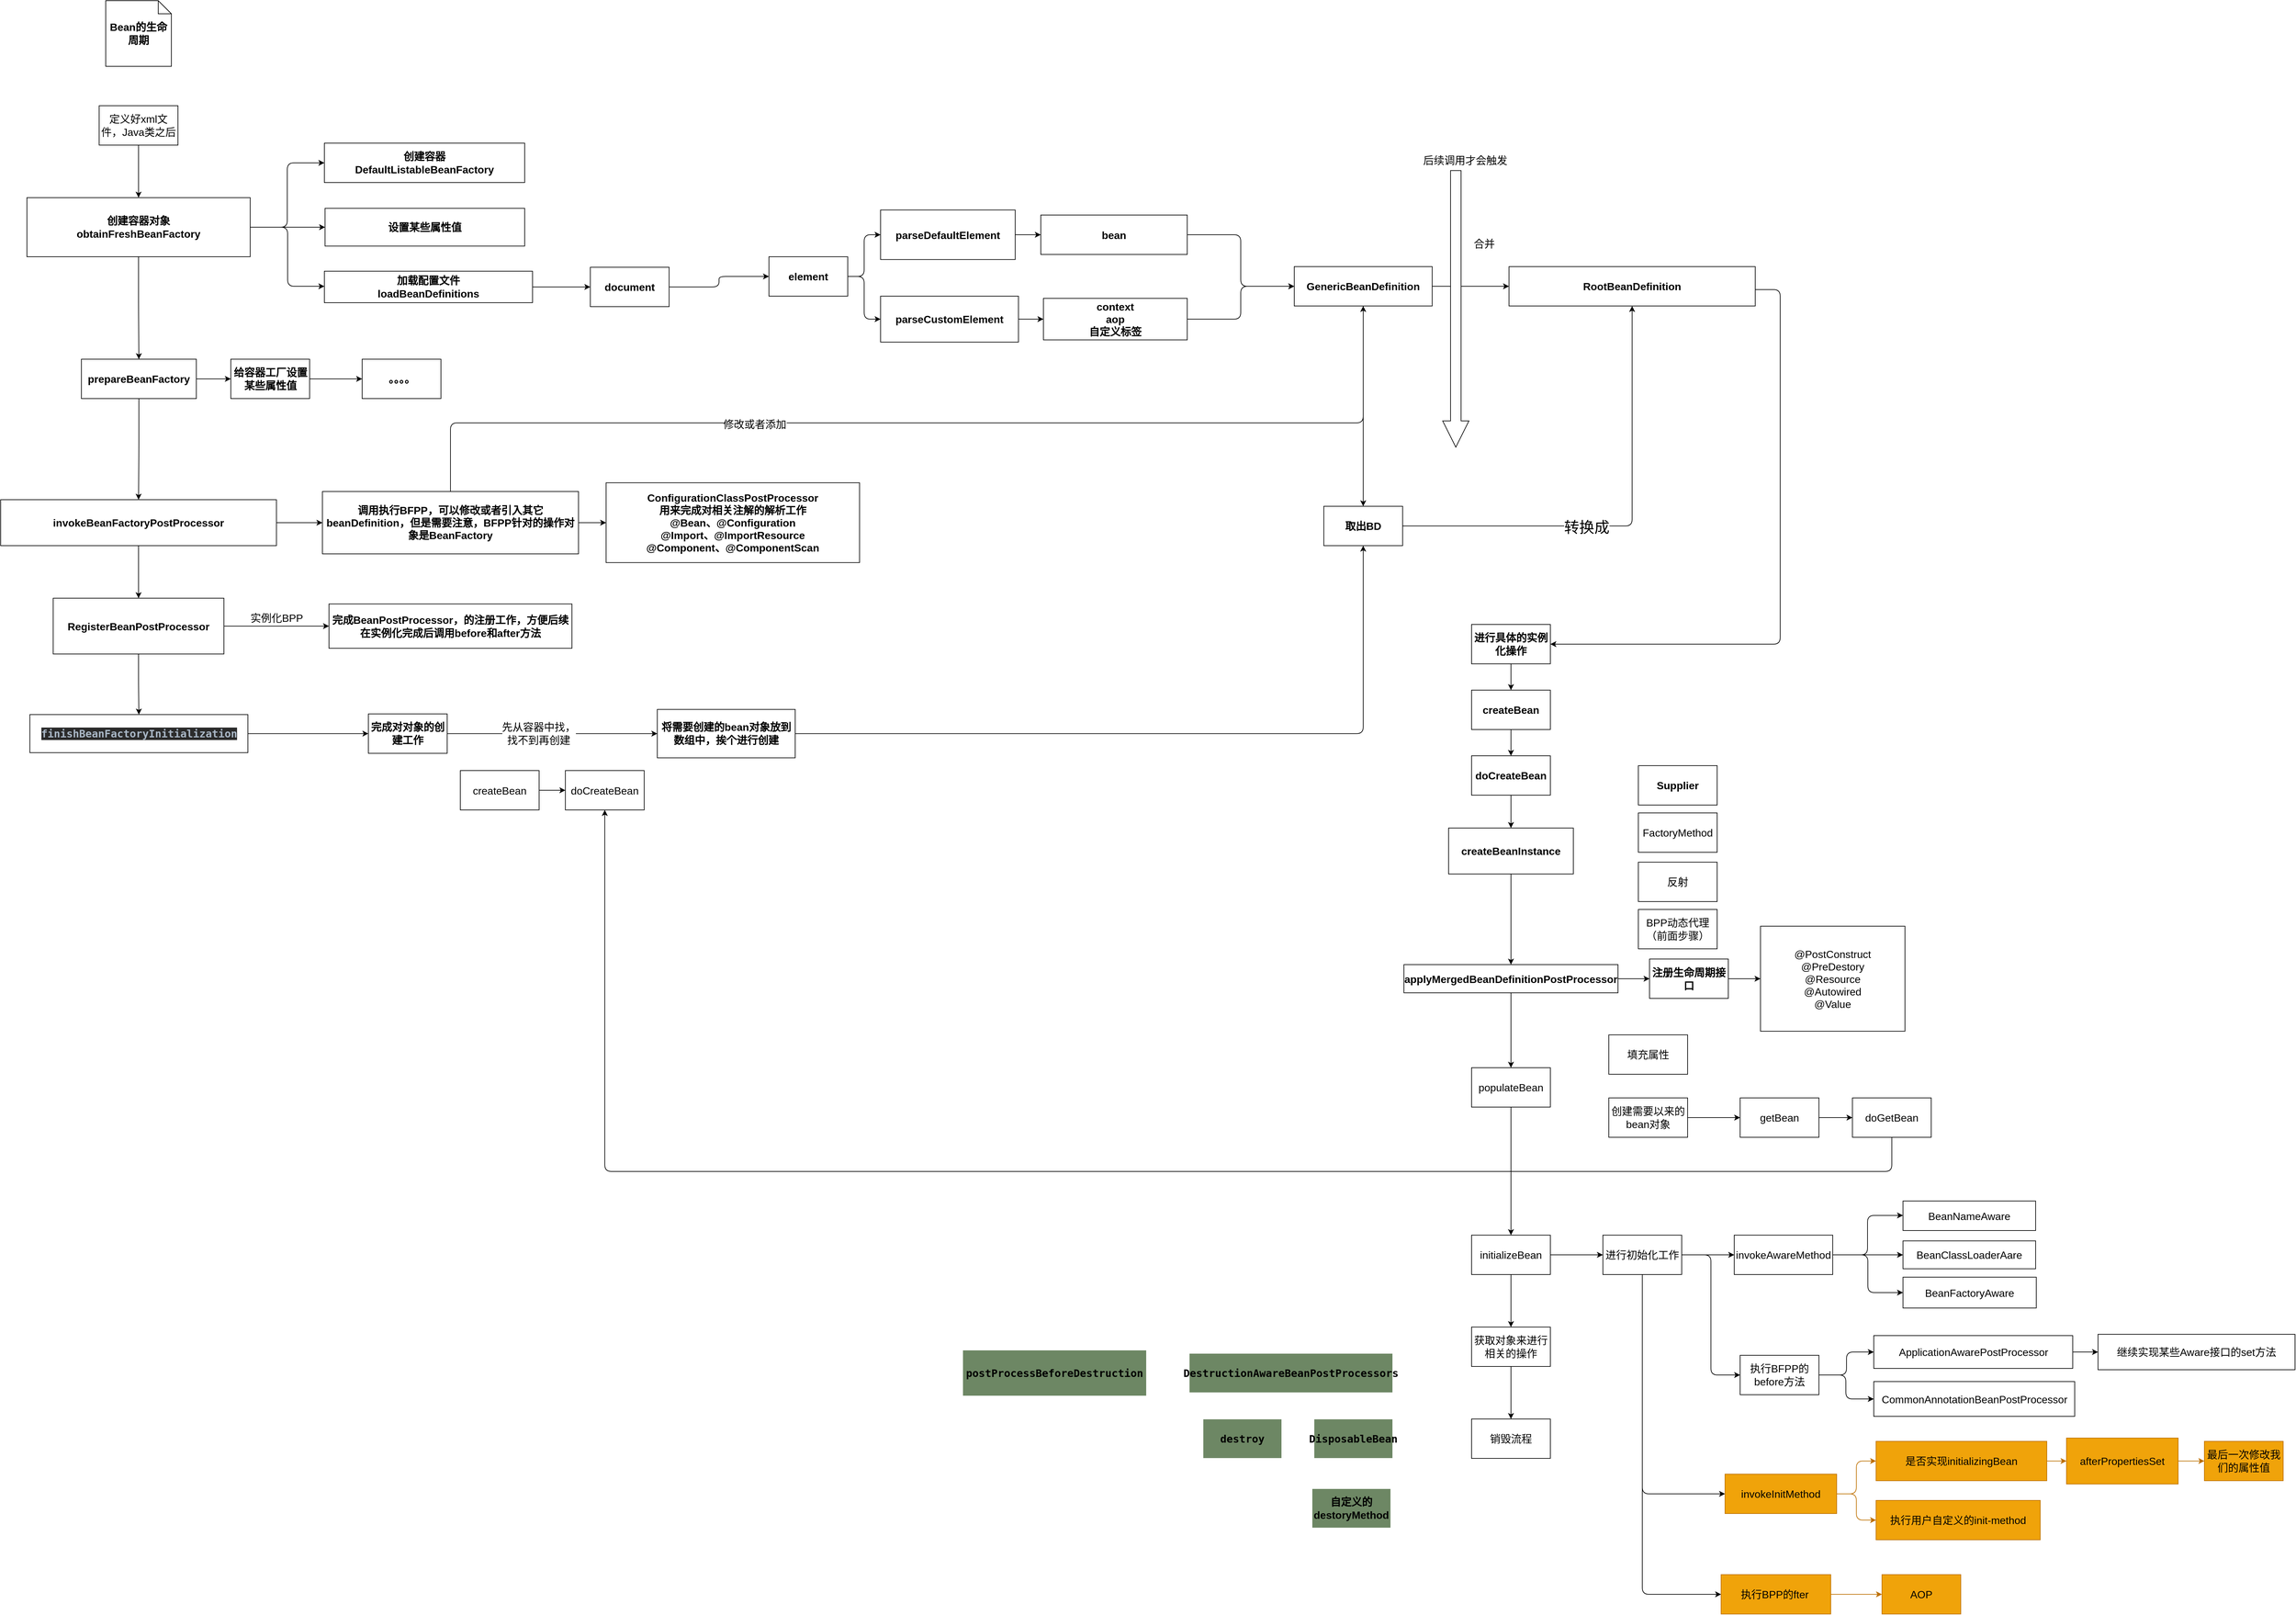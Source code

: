 <mxfile>
    <diagram id="N5QffPlRdRMYqsL4Nx3K" name="Page-1">
        <mxGraphModel dx="1587" dy="917" grid="0" gridSize="10" guides="1" tooltips="1" connect="1" arrows="1" fold="1" page="1" pageScale="1" pageWidth="10000000" pageHeight="10000000" math="0" shadow="0">
            <root>
                <mxCell id="0"/>
                <mxCell id="1" parent="0"/>
                <mxCell id="2" value="Bean的生命周期" style="shape=note;size=20;whiteSpace=wrap;html=1;fontStyle=1;fontSize=16;" parent="1" vertex="1">
                    <mxGeometry x="310" y="200" width="100" height="100" as="geometry"/>
                </mxCell>
                <mxCell id="6" value="" style="edgeStyle=orthogonalEdgeStyle;html=1;fontSize=16;entryX=0;entryY=0.5;entryDx=0;entryDy=0;" parent="1" source="3" target="5" edge="1">
                    <mxGeometry relative="1" as="geometry"/>
                </mxCell>
                <mxCell id="8" value="" style="edgeStyle=orthogonalEdgeStyle;html=1;fontSize=16;" parent="1" source="3" target="7" edge="1">
                    <mxGeometry relative="1" as="geometry"/>
                </mxCell>
                <mxCell id="10" value="" style="edgeStyle=orthogonalEdgeStyle;html=1;fontSize=16;" parent="1" source="3" target="9" edge="1">
                    <mxGeometry relative="1" as="geometry">
                        <Array as="points">
                            <mxPoint x="587" y="545"/>
                            <mxPoint x="587" y="635"/>
                        </Array>
                    </mxGeometry>
                </mxCell>
                <mxCell id="35" value="" style="edgeStyle=orthogonalEdgeStyle;html=1;fontSize=16;" parent="1" source="3" target="34" edge="1">
                    <mxGeometry relative="1" as="geometry"/>
                </mxCell>
                <mxCell id="3" value="创建容器对象&lt;br style=&quot;font-size: 16px;&quot;&gt;obtainFreshBeanFactory" style="whiteSpace=wrap;html=1;fontStyle=1;fontSize=16;" parent="1" vertex="1">
                    <mxGeometry x="190" y="500" width="340" height="90" as="geometry"/>
                </mxCell>
                <mxCell id="5" value="创建容器&lt;br&gt;DefaultListableBeanFactory" style="whiteSpace=wrap;html=1;fontSize=16;fontStyle=1;" parent="1" vertex="1">
                    <mxGeometry x="643" y="417" width="305" height="60" as="geometry"/>
                </mxCell>
                <mxCell id="7" value="设置某些属性值" style="whiteSpace=wrap;html=1;fontSize=16;fontStyle=1;" parent="1" vertex="1">
                    <mxGeometry x="644" y="516.25" width="304" height="57.5" as="geometry"/>
                </mxCell>
                <mxCell id="12" value="" style="edgeStyle=orthogonalEdgeStyle;html=1;fontSize=16;" parent="1" source="9" target="11" edge="1">
                    <mxGeometry relative="1" as="geometry"/>
                </mxCell>
                <mxCell id="9" value="加载配置文件&lt;br&gt;loadBeanDefinitions" style="whiteSpace=wrap;html=1;fontSize=16;fontStyle=1;" parent="1" vertex="1">
                    <mxGeometry x="643" y="612" width="317" height="48" as="geometry"/>
                </mxCell>
                <mxCell id="14" value="" style="edgeStyle=orthogonalEdgeStyle;html=1;fontSize=16;" parent="1" source="11" target="13" edge="1">
                    <mxGeometry relative="1" as="geometry"/>
                </mxCell>
                <mxCell id="11" value="document" style="whiteSpace=wrap;html=1;fontSize=16;fontStyle=1;" parent="1" vertex="1">
                    <mxGeometry x="1048" y="606" width="120" height="60" as="geometry"/>
                </mxCell>
                <mxCell id="173" style="edgeStyle=elbowEdgeStyle;html=1;exitX=1;exitY=0.5;exitDx=0;exitDy=0;entryX=0;entryY=0.5;entryDx=0;entryDy=0;" edge="1" parent="1" source="13" target="15">
                    <mxGeometry relative="1" as="geometry"/>
                </mxCell>
                <mxCell id="174" style="edgeStyle=elbowEdgeStyle;html=1;exitX=1;exitY=0.5;exitDx=0;exitDy=0;" edge="1" parent="1" source="13" target="17">
                    <mxGeometry relative="1" as="geometry"/>
                </mxCell>
                <mxCell id="13" value="element" style="whiteSpace=wrap;html=1;fontSize=16;fontStyle=1;" parent="1" vertex="1">
                    <mxGeometry x="1320" y="590" width="120" height="60" as="geometry"/>
                </mxCell>
                <mxCell id="22" value="" style="edgeStyle=orthogonalEdgeStyle;html=1;fontSize=16;" parent="1" source="15" target="21" edge="1">
                    <mxGeometry relative="1" as="geometry"/>
                </mxCell>
                <mxCell id="15" value="parseDefaultElement" style="whiteSpace=wrap;html=1;fontSize=16;fontStyle=1;" parent="1" vertex="1">
                    <mxGeometry x="1490" y="518.75" width="205" height="75.5" as="geometry"/>
                </mxCell>
                <mxCell id="20" value="" style="edgeStyle=orthogonalEdgeStyle;html=1;fontSize=16;" parent="1" source="17" target="19" edge="1">
                    <mxGeometry relative="1" as="geometry"/>
                </mxCell>
                <mxCell id="17" value="parseCustomElement" style="whiteSpace=wrap;html=1;fontSize=16;fontStyle=1;" parent="1" vertex="1">
                    <mxGeometry x="1490" y="650" width="210" height="70" as="geometry"/>
                </mxCell>
                <mxCell id="177" style="edgeStyle=elbowEdgeStyle;html=1;exitX=1;exitY=0.5;exitDx=0;exitDy=0;" edge="1" parent="1" source="19" target="23">
                    <mxGeometry relative="1" as="geometry"/>
                </mxCell>
                <mxCell id="19" value="context&lt;br&gt;aop&lt;br&gt;自定义标签" style="whiteSpace=wrap;html=1;fontSize=16;fontStyle=1;" parent="1" vertex="1">
                    <mxGeometry x="1738" y="653.38" width="219" height="63.25" as="geometry"/>
                </mxCell>
                <mxCell id="175" style="edgeStyle=elbowEdgeStyle;html=1;exitX=1;exitY=0.5;exitDx=0;exitDy=0;" edge="1" parent="1" source="21" target="23">
                    <mxGeometry relative="1" as="geometry"/>
                </mxCell>
                <mxCell id="21" value="bean" style="whiteSpace=wrap;html=1;fontSize=16;fontStyle=1;" parent="1" vertex="1">
                    <mxGeometry x="1734" y="526.5" width="223" height="60" as="geometry"/>
                </mxCell>
                <mxCell id="27" value="" style="edgeStyle=orthogonalEdgeStyle;html=1;fontSize=16;" parent="1" source="23" target="26" edge="1">
                    <mxGeometry relative="1" as="geometry"/>
                </mxCell>
                <mxCell id="60" value="" style="edgeStyle=orthogonalEdgeStyle;html=1;fontSize=16;" parent="1" source="23" target="59" edge="1">
                    <mxGeometry relative="1" as="geometry">
                        <Array as="points">
                            <mxPoint x="2225" y="880"/>
                            <mxPoint x="2225" y="880"/>
                        </Array>
                    </mxGeometry>
                </mxCell>
                <mxCell id="23" value="GenericBeanDefinition" style="whiteSpace=wrap;html=1;fontSize=16;fontStyle=1;" parent="1" vertex="1">
                    <mxGeometry x="2120" y="605" width="210" height="60" as="geometry"/>
                </mxCell>
                <mxCell id="64" value="" style="edgeStyle=orthogonalEdgeStyle;html=1;fontSize=16;" parent="1" source="26" target="63" edge="1">
                    <mxGeometry relative="1" as="geometry">
                        <Array as="points">
                            <mxPoint x="2860" y="640"/>
                            <mxPoint x="2860" y="1180"/>
                        </Array>
                    </mxGeometry>
                </mxCell>
                <mxCell id="26" value="RootBeanDefinition" style="whiteSpace=wrap;html=1;fontSize=16;fontStyle=1;" parent="1" vertex="1">
                    <mxGeometry x="2447" y="605" width="375" height="60" as="geometry"/>
                </mxCell>
                <mxCell id="28" value="合并" style="text;html=1;align=center;verticalAlign=middle;resizable=0;points=[];autosize=1;strokeColor=none;fillColor=none;fontSize=16;" parent="1" vertex="1">
                    <mxGeometry x="2384" y="560" width="50" height="20" as="geometry"/>
                </mxCell>
                <mxCell id="30" value="" style="html=1;shadow=0;dashed=0;align=center;verticalAlign=middle;shape=mxgraph.arrows2.arrow;dy=0.6;dx=40;direction=south;notch=0;fontSize=16;" parent="1" vertex="1">
                    <mxGeometry x="2346" y="458.75" width="40" height="421.25" as="geometry"/>
                </mxCell>
                <mxCell id="32" value="" style="edgeStyle=orthogonalEdgeStyle;html=1;fontSize=16;" parent="1" source="31" target="3" edge="1">
                    <mxGeometry relative="1" as="geometry"/>
                </mxCell>
                <mxCell id="31" value="定义好xml文件，Java类之后" style="whiteSpace=wrap;html=1;fontSize=16;" parent="1" vertex="1">
                    <mxGeometry x="300" y="360" width="120" height="60" as="geometry"/>
                </mxCell>
                <mxCell id="33" value="后续调用才会触发" style="text;html=1;align=center;verticalAlign=middle;resizable=0;points=[];autosize=1;strokeColor=none;fillColor=none;fontSize=16;" parent="1" vertex="1">
                    <mxGeometry x="2310" y="433" width="140" height="20" as="geometry"/>
                </mxCell>
                <mxCell id="37" value="" style="edgeStyle=orthogonalEdgeStyle;html=1;fontSize=16;" parent="1" source="34" target="36" edge="1">
                    <mxGeometry relative="1" as="geometry"/>
                </mxCell>
                <mxCell id="41" value="" style="edgeStyle=orthogonalEdgeStyle;html=1;fontSize=16;" parent="1" source="34" target="40" edge="1">
                    <mxGeometry relative="1" as="geometry"/>
                </mxCell>
                <mxCell id="34" value="prepareBeanFactory" style="whiteSpace=wrap;html=1;fontSize=16;fontStyle=1;" parent="1" vertex="1">
                    <mxGeometry x="273" y="746" width="175" height="60" as="geometry"/>
                </mxCell>
                <mxCell id="39" value="" style="edgeStyle=orthogonalEdgeStyle;html=1;fontSize=16;" parent="1" source="36" target="38" edge="1">
                    <mxGeometry relative="1" as="geometry"/>
                </mxCell>
                <mxCell id="36" value="给容器工厂设置某些属性值" style="whiteSpace=wrap;html=1;fontSize=16;fontStyle=1;" parent="1" vertex="1">
                    <mxGeometry x="500.5" y="746" width="120" height="60" as="geometry"/>
                </mxCell>
                <mxCell id="38" value="。。。。" style="whiteSpace=wrap;html=1;fontSize=16;fontStyle=1;" parent="1" vertex="1">
                    <mxGeometry x="700.5" y="746" width="120" height="60" as="geometry"/>
                </mxCell>
                <mxCell id="43" value="" style="edgeStyle=orthogonalEdgeStyle;html=1;fontSize=16;" parent="1" source="40" target="42" edge="1">
                    <mxGeometry relative="1" as="geometry"/>
                </mxCell>
                <mxCell id="47" value="" style="edgeStyle=orthogonalEdgeStyle;html=1;fontSize=16;" parent="1" source="40" target="46" edge="1">
                    <mxGeometry relative="1" as="geometry"/>
                </mxCell>
                <mxCell id="40" value="invokeBeanFactoryPostProcessor" style="whiteSpace=wrap;html=1;fontSize=16;fontStyle=1;" parent="1" vertex="1">
                    <mxGeometry x="150" y="960" width="420" height="70" as="geometry"/>
                </mxCell>
                <mxCell id="45" value="" style="edgeStyle=orthogonalEdgeStyle;html=1;fontSize=16;" parent="1" source="42" target="44" edge="1">
                    <mxGeometry relative="1" as="geometry"/>
                </mxCell>
                <mxCell id="57" style="edgeStyle=orthogonalEdgeStyle;html=1;exitX=0.5;exitY=0;exitDx=0;exitDy=0;fontSize=16;entryX=0.5;entryY=1;entryDx=0;entryDy=0;exitPerimeter=0;" parent="1" source="42" target="23" edge="1">
                    <mxGeometry relative="1" as="geometry">
                        <mxPoint x="1800" y="810" as="targetPoint"/>
                        <Array as="points">
                            <mxPoint x="835" y="843"/>
                            <mxPoint x="2225" y="843"/>
                        </Array>
                    </mxGeometry>
                </mxCell>
                <mxCell id="182" value="&lt;span style=&quot;font-size: 16px&quot;&gt;修改或者添加&lt;/span&gt;" style="edgeLabel;html=1;align=center;verticalAlign=middle;resizable=0;points=[];fontSize=19;" vertex="1" connectable="0" parent="57">
                    <mxGeometry x="-0.322" y="-2" relative="1" as="geometry">
                        <mxPoint as="offset"/>
                    </mxGeometry>
                </mxCell>
                <mxCell id="42" value="调用执行BFPP，可以修改或者引入其它beanDefinition，但是需要注意，BFPP针对的操作对象是BeanFactory" style="whiteSpace=wrap;html=1;fontSize=16;fontStyle=1;" parent="1" vertex="1">
                    <mxGeometry x="640" y="947.5" width="390" height="95" as="geometry"/>
                </mxCell>
                <mxCell id="44" value="ConfigurationClassPostProcessor&lt;br&gt;用来完成对相关注解的解析工作&lt;br&gt;@Bean、@Configuration&lt;br&gt;@Import、@ImportResource&lt;br&gt;@Component、@ComponentScan" style="whiteSpace=wrap;html=1;fontSize=16;fontStyle=1;" parent="1" vertex="1">
                    <mxGeometry x="1072" y="934.21" width="386" height="121.59" as="geometry"/>
                </mxCell>
                <mxCell id="49" value="" style="edgeStyle=orthogonalEdgeStyle;html=1;fontSize=16;" parent="1" source="46" target="48" edge="1">
                    <mxGeometry relative="1" as="geometry"/>
                </mxCell>
                <mxCell id="52" value="" style="edgeStyle=orthogonalEdgeStyle;html=1;fontSize=16;" parent="1" source="46" target="51" edge="1">
                    <mxGeometry relative="1" as="geometry"/>
                </mxCell>
                <mxCell id="46" value="RegisterBeanPostProcessor" style="whiteSpace=wrap;html=1;fontSize=16;fontStyle=1;" parent="1" vertex="1">
                    <mxGeometry x="230" y="1110" width="260" height="85" as="geometry"/>
                </mxCell>
                <mxCell id="48" value="完成BeanPostProcessor，的注册工作，方便后续在实例化完成后调用before和after方法" style="whiteSpace=wrap;html=1;fontSize=16;fontStyle=1;" parent="1" vertex="1">
                    <mxGeometry x="650" y="1118.75" width="370" height="67.5" as="geometry"/>
                </mxCell>
                <mxCell id="50" value="实例化BPP" style="text;html=1;align=center;verticalAlign=middle;resizable=0;points=[];autosize=1;strokeColor=none;fillColor=none;fontSize=16;" parent="1" vertex="1">
                    <mxGeometry x="520" y="1130" width="100" height="20" as="geometry"/>
                </mxCell>
                <mxCell id="54" value="" style="edgeStyle=orthogonalEdgeStyle;html=1;fontSize=16;" parent="1" source="51" target="53" edge="1">
                    <mxGeometry relative="1" as="geometry"/>
                </mxCell>
                <mxCell id="51" value="&lt;pre style=&quot;background-color: #2b2b2b ; color: #a9b7c6 ; font-family: &amp;#34;jetbrains mono extrabold&amp;#34; , monospace ; font-size: 12.0pt&quot;&gt;finishBeanFactoryInitialization&lt;/pre&gt;" style="whiteSpace=wrap;html=1;fontSize=16;fontStyle=1;" parent="1" vertex="1">
                    <mxGeometry x="194.5" y="1287.24" width="332" height="58" as="geometry"/>
                </mxCell>
                <mxCell id="56" value="" style="edgeStyle=orthogonalEdgeStyle;html=1;fontSize=16;" parent="1" source="53" target="55" edge="1">
                    <mxGeometry relative="1" as="geometry"/>
                </mxCell>
                <mxCell id="66" value="先从容器中找，&lt;br&gt;找不到再创建" style="edgeLabel;html=1;align=center;verticalAlign=middle;resizable=0;points=[];fontSize=16;" parent="56" vertex="1" connectable="0">
                    <mxGeometry x="-0.134" relative="1" as="geometry">
                        <mxPoint as="offset"/>
                    </mxGeometry>
                </mxCell>
                <mxCell id="53" value="完成对对象的创建工作" style="whiteSpace=wrap;html=1;fontSize=16;fontStyle=1;" parent="1" vertex="1">
                    <mxGeometry x="710" y="1286.24" width="120" height="60" as="geometry"/>
                </mxCell>
                <mxCell id="65" style="edgeStyle=orthogonalEdgeStyle;html=1;exitX=1;exitY=0.5;exitDx=0;exitDy=0;entryX=0.5;entryY=1;entryDx=0;entryDy=0;fontSize=16;" parent="1" source="55" target="59" edge="1">
                    <mxGeometry relative="1" as="geometry"/>
                </mxCell>
                <mxCell id="55" value="将需要创建的bean对象放到数组中，挨个进行创建" style="whiteSpace=wrap;html=1;fontSize=16;fontStyle=1;" parent="1" vertex="1">
                    <mxGeometry x="1150" y="1279.37" width="210" height="73.75" as="geometry"/>
                </mxCell>
                <mxCell id="179" style="edgeStyle=elbowEdgeStyle;html=1;exitX=1;exitY=0.5;exitDx=0;exitDy=0;entryX=0.5;entryY=1;entryDx=0;entryDy=0;elbow=vertical;" edge="1" parent="1" source="59" target="26">
                    <mxGeometry relative="1" as="geometry">
                        <Array as="points">
                            <mxPoint x="2483" y="1000"/>
                        </Array>
                    </mxGeometry>
                </mxCell>
                <mxCell id="183" value="转换成" style="edgeLabel;html=1;align=center;verticalAlign=middle;resizable=0;points=[];fontSize=23;" vertex="1" connectable="0" parent="179">
                    <mxGeometry x="-0.183" y="-2" relative="1" as="geometry">
                        <mxPoint as="offset"/>
                    </mxGeometry>
                </mxCell>
                <mxCell id="59" value="取出BD" style="whiteSpace=wrap;html=1;fontSize=16;fontStyle=1;" parent="1" vertex="1">
                    <mxGeometry x="2165" y="970" width="120" height="60" as="geometry"/>
                </mxCell>
                <mxCell id="68" value="" style="edgeStyle=orthogonalEdgeStyle;html=1;fontSize=16;" parent="1" source="63" target="67" edge="1">
                    <mxGeometry relative="1" as="geometry"/>
                </mxCell>
                <mxCell id="63" value="进行具体的实例化操作" style="whiteSpace=wrap;html=1;fontSize=16;fontStyle=1;" parent="1" vertex="1">
                    <mxGeometry x="2390" y="1150" width="120" height="60" as="geometry"/>
                </mxCell>
                <mxCell id="70" value="" style="edgeStyle=orthogonalEdgeStyle;html=1;fontSize=16;" parent="1" source="67" target="69" edge="1">
                    <mxGeometry relative="1" as="geometry"/>
                </mxCell>
                <mxCell id="67" value="createBean" style="whiteSpace=wrap;html=1;fontSize=16;fontStyle=1;" parent="1" vertex="1">
                    <mxGeometry x="2390" y="1250" width="120" height="60" as="geometry"/>
                </mxCell>
                <mxCell id="72" value="" style="edgeStyle=orthogonalEdgeStyle;html=1;fontSize=16;" parent="1" source="69" target="71" edge="1">
                    <mxGeometry relative="1" as="geometry"/>
                </mxCell>
                <mxCell id="69" value="doCreateBean" style="whiteSpace=wrap;html=1;fontSize=16;fontStyle=1;" parent="1" vertex="1">
                    <mxGeometry x="2390" y="1350" width="120" height="60" as="geometry"/>
                </mxCell>
                <mxCell id="83" value="" style="edgeStyle=orthogonalEdgeStyle;html=1;fontSize=16;" parent="1" source="71" target="82" edge="1">
                    <mxGeometry relative="1" as="geometry"/>
                </mxCell>
                <mxCell id="168" style="edgeStyle=orthogonalEdgeStyle;html=1;exitX=1;exitY=0.5;exitDx=0;exitDy=0;entryX=0;entryY=0.5;entryDx=0;entryDy=0;fontSize=16;fontColor=#FFFFFF;strokeColor=#FFFFFF;" parent="1" source="71" target="78" edge="1">
                    <mxGeometry relative="1" as="geometry"/>
                </mxCell>
                <mxCell id="169" style="edgeStyle=orthogonalEdgeStyle;html=1;exitX=1;exitY=0.5;exitDx=0;exitDy=0;fontSize=16;fontColor=#FFFFFF;strokeColor=#FFFFFF;" parent="1" source="71" target="76" edge="1">
                    <mxGeometry relative="1" as="geometry"/>
                </mxCell>
                <mxCell id="170" style="edgeStyle=orthogonalEdgeStyle;html=1;exitX=1;exitY=0.5;exitDx=0;exitDy=0;entryX=0;entryY=0.5;entryDx=0;entryDy=0;fontSize=16;fontColor=#FFFFFF;strokeColor=#FFFFFF;" parent="1" source="71" target="73" edge="1">
                    <mxGeometry relative="1" as="geometry"/>
                </mxCell>
                <mxCell id="171" style="edgeStyle=orthogonalEdgeStyle;html=1;exitX=1;exitY=0.5;exitDx=0;exitDy=0;entryX=0;entryY=0.5;entryDx=0;entryDy=0;fontSize=16;fontColor=#FFFFFF;strokeColor=#FFFFFF;" parent="1" source="71" target="80" edge="1">
                    <mxGeometry relative="1" as="geometry"/>
                </mxCell>
                <mxCell id="71" value="createBeanInstance" style="whiteSpace=wrap;html=1;fontSize=16;fontStyle=1;" parent="1" vertex="1">
                    <mxGeometry x="2355" y="1460" width="190" height="70" as="geometry"/>
                </mxCell>
                <mxCell id="73" value="Supplier" style="whiteSpace=wrap;html=1;fontSize=16;fontStyle=1;" parent="1" vertex="1">
                    <mxGeometry x="2644" y="1365" width="120" height="60" as="geometry"/>
                </mxCell>
                <mxCell id="76" value="FactoryMethod" style="whiteSpace=wrap;html=1;fontSize=16;" parent="1" vertex="1">
                    <mxGeometry x="2644" y="1437" width="120" height="60" as="geometry"/>
                </mxCell>
                <mxCell id="78" value="反射" style="whiteSpace=wrap;html=1;fontSize=16;" parent="1" vertex="1">
                    <mxGeometry x="2644" y="1512" width="120" height="60" as="geometry"/>
                </mxCell>
                <mxCell id="80" value="BPP动态代理（前面步骤）" style="whiteSpace=wrap;html=1;fontSize=16;" parent="1" vertex="1">
                    <mxGeometry x="2644" y="1584" width="120" height="60" as="geometry"/>
                </mxCell>
                <mxCell id="86" value="" style="edgeStyle=orthogonalEdgeStyle;html=1;fontSize=16;" parent="1" source="82" target="85" edge="1">
                    <mxGeometry relative="1" as="geometry"/>
                </mxCell>
                <mxCell id="105" style="edgeStyle=orthogonalEdgeStyle;html=1;exitX=0.5;exitY=1;exitDx=0;exitDy=0;entryX=0.5;entryY=0;entryDx=0;entryDy=0;fontSize=16;" parent="1" source="82" target="91" edge="1">
                    <mxGeometry relative="1" as="geometry"/>
                </mxCell>
                <mxCell id="82" value="applyMergedBeanDefinitionPostProcessor" style="whiteSpace=wrap;html=1;fontSize=16;fontStyle=1;" parent="1" vertex="1">
                    <mxGeometry x="2287" y="1668" width="326" height="43" as="geometry"/>
                </mxCell>
                <mxCell id="88" style="edgeStyle=orthogonalEdgeStyle;html=1;exitX=1;exitY=0.5;exitDx=0;exitDy=0;fontSize=16;" parent="1" source="85" target="87" edge="1">
                    <mxGeometry relative="1" as="geometry"/>
                </mxCell>
                <mxCell id="85" value="注册生命周期接口" style="whiteSpace=wrap;html=1;fontSize=16;fontStyle=1;" parent="1" vertex="1">
                    <mxGeometry x="2661" y="1659.5" width="120" height="60" as="geometry"/>
                </mxCell>
                <mxCell id="87" value="@PostConstruct&lt;br&gt;@PreDestory&lt;br&gt;@Resource&lt;br&gt;@Autowired&lt;br&gt;@Value" style="whiteSpace=wrap;html=1;fontSize=16;" parent="1" vertex="1">
                    <mxGeometry x="2830" y="1609.5" width="220" height="160" as="geometry"/>
                </mxCell>
                <mxCell id="106" style="edgeStyle=orthogonalEdgeStyle;html=1;exitX=0.5;exitY=1;exitDx=0;exitDy=0;fontSize=16;entryX=0.5;entryY=0;entryDx=0;entryDy=0;" parent="1" source="91" target="107" edge="1">
                    <mxGeometry relative="1" as="geometry">
                        <mxPoint x="2450" y="2090" as="targetPoint"/>
                    </mxGeometry>
                </mxCell>
                <mxCell id="166" style="edgeStyle=orthogonalEdgeStyle;html=1;exitX=1;exitY=0.5;exitDx=0;exitDy=0;entryX=0;entryY=0.5;entryDx=0;entryDy=0;fontSize=16;fontColor=#FFFFFF;strokeColor=#FFFFFF;" parent="1" source="91" target="92" edge="1">
                    <mxGeometry relative="1" as="geometry"/>
                </mxCell>
                <mxCell id="167" style="edgeStyle=orthogonalEdgeStyle;html=1;exitX=1;exitY=0.5;exitDx=0;exitDy=0;entryX=0;entryY=0.5;entryDx=0;entryDy=0;fontSize=16;fontColor=#FFFFFF;strokeColor=#FFFFFF;" parent="1" source="91" target="94" edge="1">
                    <mxGeometry relative="1" as="geometry"/>
                </mxCell>
                <mxCell id="91" value="populateBean" style="whiteSpace=wrap;html=1;fontSize=16;" parent="1" vertex="1">
                    <mxGeometry x="2390" y="1825" width="120" height="60" as="geometry"/>
                </mxCell>
                <mxCell id="92" value="填充属性" style="whiteSpace=wrap;html=1;fontSize=16;" parent="1" vertex="1">
                    <mxGeometry x="2599" y="1775" width="120" height="60" as="geometry"/>
                </mxCell>
                <mxCell id="98" value="" style="edgeStyle=orthogonalEdgeStyle;html=1;fontSize=16;" parent="1" source="94" target="97" edge="1">
                    <mxGeometry relative="1" as="geometry"/>
                </mxCell>
                <mxCell id="94" value="创建需要以来的bean对象" style="whiteSpace=wrap;html=1;fontSize=16;" parent="1" vertex="1">
                    <mxGeometry x="2599" y="1871" width="120" height="60" as="geometry"/>
                </mxCell>
                <mxCell id="100" value="" style="edgeStyle=orthogonalEdgeStyle;html=1;fontSize=16;" parent="1" source="97" target="99" edge="1">
                    <mxGeometry relative="1" as="geometry"/>
                </mxCell>
                <mxCell id="97" value="getBean" style="whiteSpace=wrap;html=1;fontSize=16;" parent="1" vertex="1">
                    <mxGeometry x="2799" y="1871" width="120" height="60" as="geometry"/>
                </mxCell>
                <mxCell id="104" style="edgeStyle=orthogonalEdgeStyle;html=1;exitX=0.5;exitY=1;exitDx=0;exitDy=0;fontSize=16;" parent="1" source="99" target="102" edge="1">
                    <mxGeometry relative="1" as="geometry">
                        <Array as="points">
                            <mxPoint x="3030" y="1983"/>
                            <mxPoint x="1070" y="1983"/>
                        </Array>
                    </mxGeometry>
                </mxCell>
                <mxCell id="99" value="doGetBean" style="whiteSpace=wrap;html=1;fontSize=16;" parent="1" vertex="1">
                    <mxGeometry x="2970" y="1871" width="120" height="60" as="geometry"/>
                </mxCell>
                <mxCell id="103" value="" style="edgeStyle=orthogonalEdgeStyle;html=1;fontSize=16;" parent="1" source="101" target="102" edge="1">
                    <mxGeometry relative="1" as="geometry"/>
                </mxCell>
                <mxCell id="101" value="createBean" style="whiteSpace=wrap;html=1;fontSize=16;" parent="1" vertex="1">
                    <mxGeometry x="850" y="1372.5" width="120" height="60" as="geometry"/>
                </mxCell>
                <mxCell id="102" value="doCreateBean" style="whiteSpace=wrap;html=1;fontSize=16;" parent="1" vertex="1">
                    <mxGeometry x="1010" y="1372.5" width="120" height="60" as="geometry"/>
                </mxCell>
                <mxCell id="109" value="" style="edgeStyle=orthogonalEdgeStyle;html=1;fontSize=16;" parent="1" source="107" target="108" edge="1">
                    <mxGeometry relative="1" as="geometry"/>
                </mxCell>
                <mxCell id="147" value="" style="edgeStyle=orthogonalEdgeStyle;html=1;fontSize=16;" parent="1" source="107" target="146" edge="1">
                    <mxGeometry relative="1" as="geometry"/>
                </mxCell>
                <mxCell id="107" value="initializeBean" style="whiteSpace=wrap;html=1;fontSize=16;" parent="1" vertex="1">
                    <mxGeometry x="2390" y="2080" width="120" height="60" as="geometry"/>
                </mxCell>
                <mxCell id="111" value="" style="edgeStyle=orthogonalEdgeStyle;html=1;fontSize=16;" parent="1" source="108" target="110" edge="1">
                    <mxGeometry relative="1" as="geometry"/>
                </mxCell>
                <mxCell id="122" style="edgeStyle=orthogonalEdgeStyle;html=1;exitX=1;exitY=0.5;exitDx=0;exitDy=0;entryX=0;entryY=0.5;entryDx=0;entryDy=0;fontSize=16;" parent="1" source="108" target="121" edge="1">
                    <mxGeometry relative="1" as="geometry"/>
                </mxCell>
                <mxCell id="139" style="edgeStyle=orthogonalEdgeStyle;html=1;exitX=0.5;exitY=1;exitDx=0;exitDy=0;entryX=0;entryY=0.5;entryDx=0;entryDy=0;fontSize=16;" parent="1" source="108" target="131" edge="1">
                    <mxGeometry relative="1" as="geometry"/>
                </mxCell>
                <mxCell id="143" style="edgeStyle=orthogonalEdgeStyle;html=1;exitX=0.5;exitY=1;exitDx=0;exitDy=0;entryX=0;entryY=0.5;entryDx=0;entryDy=0;fontSize=16;" parent="1" source="108" target="141" edge="1">
                    <mxGeometry relative="1" as="geometry"/>
                </mxCell>
                <mxCell id="108" value="进行初始化工作" style="whiteSpace=wrap;html=1;fontSize=16;" parent="1" vertex="1">
                    <mxGeometry x="2590" y="2080" width="120" height="60" as="geometry"/>
                </mxCell>
                <mxCell id="114" value="" style="edgeStyle=orthogonalEdgeStyle;html=1;fontSize=16;" parent="1" source="110" target="113" edge="1">
                    <mxGeometry relative="1" as="geometry">
                        <Array as="points">
                            <mxPoint x="2993" y="2110"/>
                            <mxPoint x="2993" y="2050"/>
                        </Array>
                    </mxGeometry>
                </mxCell>
                <mxCell id="115" style="edgeStyle=orthogonalEdgeStyle;html=1;exitX=1;exitY=0.5;exitDx=0;exitDy=0;fontSize=16;" parent="1" source="110" target="116" edge="1">
                    <mxGeometry relative="1" as="geometry">
                        <mxPoint x="3010" y="2140" as="targetPoint"/>
                    </mxGeometry>
                </mxCell>
                <mxCell id="119" style="edgeStyle=orthogonalEdgeStyle;html=1;exitX=1;exitY=0.5;exitDx=0;exitDy=0;entryX=0;entryY=0.5;entryDx=0;entryDy=0;fontSize=16;" parent="1" source="110" target="118" edge="1">
                    <mxGeometry relative="1" as="geometry"/>
                </mxCell>
                <mxCell id="110" value="invokeAwareMethod" style="whiteSpace=wrap;html=1;fontSize=16;" parent="1" vertex="1">
                    <mxGeometry x="2790" y="2080" width="150" height="60" as="geometry"/>
                </mxCell>
                <mxCell id="113" value="BeanNameAware" style="whiteSpace=wrap;html=1;fontSize=16;" parent="1" vertex="1">
                    <mxGeometry x="3047" y="2028" width="202" height="45" as="geometry"/>
                </mxCell>
                <mxCell id="116" value="BeanClassLoaderAare" style="whiteSpace=wrap;html=1;fontSize=16;" parent="1" vertex="1">
                    <mxGeometry x="3047" y="2088.75" width="202" height="42.5" as="geometry"/>
                </mxCell>
                <mxCell id="118" value="BeanFactoryAware" style="whiteSpace=wrap;html=1;fontSize=16;" parent="1" vertex="1">
                    <mxGeometry x="3047" y="2144" width="203" height="47" as="geometry"/>
                </mxCell>
                <mxCell id="190" style="edgeStyle=elbowEdgeStyle;html=1;exitX=1;exitY=0.5;exitDx=0;exitDy=0;entryX=0;entryY=0.5;entryDx=0;entryDy=0;fontSize=23;" edge="1" parent="1" source="121" target="128">
                    <mxGeometry relative="1" as="geometry">
                        <Array as="points">
                            <mxPoint x="2960" y="2313"/>
                        </Array>
                    </mxGeometry>
                </mxCell>
                <mxCell id="191" style="edgeStyle=elbowEdgeStyle;html=1;exitX=1;exitY=0.5;exitDx=0;exitDy=0;entryX=0;entryY=0.5;entryDx=0;entryDy=0;fontSize=23;" edge="1" parent="1" source="121" target="123">
                    <mxGeometry relative="1" as="geometry"/>
                </mxCell>
                <mxCell id="121" value="执行BFPP的before方法" style="whiteSpace=wrap;html=1;fontSize=16;" parent="1" vertex="1">
                    <mxGeometry x="2799" y="2263" width="120" height="60" as="geometry"/>
                </mxCell>
                <mxCell id="126" value="" style="edgeStyle=orthogonalEdgeStyle;html=1;fontSize=16;" parent="1" source="123" target="125" edge="1">
                    <mxGeometry relative="1" as="geometry"/>
                </mxCell>
                <mxCell id="123" value="&lt;span&gt;ApplicationAwarePostProcessor&lt;/span&gt;" style="whiteSpace=wrap;html=1;fontSize=16;" parent="1" vertex="1">
                    <mxGeometry x="3002.5" y="2233" width="303" height="50" as="geometry"/>
                </mxCell>
                <mxCell id="125" value="继续实现某些Aware接口的set方法" style="whiteSpace=wrap;html=1;fontSize=16;" parent="1" vertex="1">
                    <mxGeometry x="3344" y="2231" width="300" height="54" as="geometry"/>
                </mxCell>
                <mxCell id="128" value="CommonAnnotationBeanPostProcessor" style="whiteSpace=wrap;html=1;fontSize=16;" parent="1" vertex="1">
                    <mxGeometry x="3002.5" y="2303" width="306" height="53" as="geometry"/>
                </mxCell>
                <mxCell id="134" style="edgeStyle=orthogonalEdgeStyle;html=1;exitX=1;exitY=0.5;exitDx=0;exitDy=0;entryX=0;entryY=0.5;entryDx=0;entryDy=0;fontSize=16;fillColor=#f0a30a;strokeColor=#BD7000;" parent="1" source="131" target="132" edge="1">
                    <mxGeometry relative="1" as="geometry"/>
                </mxCell>
                <mxCell id="138" style="edgeStyle=orthogonalEdgeStyle;html=1;exitX=1;exitY=0.5;exitDx=0;exitDy=0;entryX=0;entryY=0.5;entryDx=0;entryDy=0;fontSize=16;fillColor=#f0a30a;strokeColor=#BD7000;" parent="1" source="131" target="137" edge="1">
                    <mxGeometry relative="1" as="geometry"/>
                </mxCell>
                <mxCell id="131" value="invokeInitMethod" style="whiteSpace=wrap;html=1;fontSize=16;fillColor=#f0a30a;strokeColor=#BD7000;fontColor=#000000;" parent="1" vertex="1">
                    <mxGeometry x="2776" y="2444" width="170" height="60" as="geometry"/>
                </mxCell>
                <mxCell id="164" style="edgeStyle=orthogonalEdgeStyle;html=1;exitX=1;exitY=0.5;exitDx=0;exitDy=0;fontSize=16;fontColor=#FFFFFF;fillColor=#f0a30a;strokeColor=#BD7000;" parent="1" source="132" target="163" edge="1">
                    <mxGeometry relative="1" as="geometry"/>
                </mxCell>
                <mxCell id="132" value="是否实现initializingBean" style="whiteSpace=wrap;html=1;fontSize=16;fillColor=#f0a30a;strokeColor=#BD7000;fontColor=#000000;" parent="1" vertex="1">
                    <mxGeometry x="3006" y="2394" width="260" height="60" as="geometry"/>
                </mxCell>
                <mxCell id="135" value="最后一次修改我们的属性值" style="whiteSpace=wrap;html=1;fontSize=16;fillColor=#f0a30a;strokeColor=#BD7000;fontColor=#000000;" parent="1" vertex="1">
                    <mxGeometry x="3506" y="2394" width="120" height="60" as="geometry"/>
                </mxCell>
                <mxCell id="137" value="执行用户自定义的init-method" style="whiteSpace=wrap;html=1;fontSize=16;fillColor=#f0a30a;strokeColor=#BD7000;fontColor=#000000;" parent="1" vertex="1">
                    <mxGeometry x="3006" y="2484" width="250" height="60" as="geometry"/>
                </mxCell>
                <mxCell id="145" value="" style="edgeStyle=orthogonalEdgeStyle;html=1;fontSize=16;fillColor=#f0a30a;strokeColor=#BD7000;" parent="1" source="141" target="144" edge="1">
                    <mxGeometry relative="1" as="geometry"/>
                </mxCell>
                <mxCell id="141" value="执行BPP的fter&lt;span style=&quot;white-space: pre&quot;&gt;&#9;&lt;/span&gt;" style="whiteSpace=wrap;html=1;fontSize=16;fillColor=#f0a30a;strokeColor=#BD7000;fontColor=#000000;" parent="1" vertex="1">
                    <mxGeometry x="2770" y="2597" width="167" height="60" as="geometry"/>
                </mxCell>
                <mxCell id="144" value="AOP" style="whiteSpace=wrap;html=1;fontSize=16;fillColor=#f0a30a;strokeColor=#BD7000;fontColor=#000000;" parent="1" vertex="1">
                    <mxGeometry x="3015" y="2597" width="120" height="60" as="geometry"/>
                </mxCell>
                <mxCell id="149" value="" style="edgeStyle=orthogonalEdgeStyle;html=1;fontSize=16;" parent="1" source="146" target="148" edge="1">
                    <mxGeometry relative="1" as="geometry"/>
                </mxCell>
                <mxCell id="146" value="获取对象来进行相关的操作" style="whiteSpace=wrap;html=1;fontSize=16;" parent="1" vertex="1">
                    <mxGeometry x="2390" y="2220" width="120" height="60" as="geometry"/>
                </mxCell>
                <mxCell id="155" style="edgeStyle=orthogonalEdgeStyle;html=1;exitX=0;exitY=0.5;exitDx=0;exitDy=0;entryX=1;entryY=0.5;entryDx=0;entryDy=0;fontSize=16;fillColor=#6d8764;strokeColor=#FFFFFF;" parent="1" source="148" target="150" edge="1">
                    <mxGeometry relative="1" as="geometry">
                        <Array as="points">
                            <mxPoint x="2340" y="2390"/>
                            <mxPoint x="2340" y="2290"/>
                        </Array>
                    </mxGeometry>
                </mxCell>
                <mxCell id="157" value="" style="edgeStyle=orthogonalEdgeStyle;html=1;fontSize=16;fillColor=#6d8764;strokeColor=#FFFFFF;" parent="1" source="148" target="156" edge="1">
                    <mxGeometry relative="1" as="geometry"/>
                </mxCell>
                <mxCell id="162" style="edgeStyle=orthogonalEdgeStyle;html=1;exitX=0;exitY=0.5;exitDx=0;exitDy=0;entryX=1;entryY=0.5;entryDx=0;entryDy=0;fontSize=16;fillColor=#6d8764;strokeColor=#FFFFFF;" parent="1" source="148" target="160" edge="1">
                    <mxGeometry relative="1" as="geometry">
                        <Array as="points">
                            <mxPoint x="2339" y="2390"/>
                            <mxPoint x="2339" y="2496"/>
                        </Array>
                    </mxGeometry>
                </mxCell>
                <mxCell id="148" value="销毁流程" style="whiteSpace=wrap;html=1;fontSize=16;" parent="1" vertex="1">
                    <mxGeometry x="2390" y="2360" width="120" height="60" as="geometry"/>
                </mxCell>
                <mxCell id="153" value="" style="edgeStyle=orthogonalEdgeStyle;html=1;fontSize=16;fillColor=#6d8764;strokeColor=#FFFFFF;fontColor=#000000;labelBackgroundColor=none;fontStyle=1" parent="1" source="150" target="152" edge="1">
                    <mxGeometry relative="1" as="geometry"/>
                </mxCell>
                <mxCell id="150" value="&lt;pre style=&quot;font-family: &amp;quot;jetbrains mono extrabold&amp;quot;, monospace; font-size: 12pt;&quot;&gt;&lt;span style=&quot;&quot;&gt;DestructionAwareBeanPostProcessors&lt;/span&gt;&lt;/pre&gt;" style="whiteSpace=wrap;html=1;fontSize=16;fillColor=#6d8764;fontColor=#000000;strokeColor=#FFFFFF;fontStyle=1;labelBackgroundColor=none;" parent="1" vertex="1">
                    <mxGeometry x="1960" y="2260" width="310" height="60" as="geometry"/>
                </mxCell>
                <mxCell id="152" value="&lt;pre style=&quot;font-family: &amp;quot;jetbrains mono extrabold&amp;quot;, monospace; font-size: 12pt;&quot;&gt;&lt;span style=&quot;&quot;&gt;postProcessBeforeDestruction&lt;/span&gt;&lt;/pre&gt;" style="whiteSpace=wrap;html=1;fontSize=16;fillColor=#6d8764;fontColor=#000000;strokeColor=#FFFFFF;fontStyle=1;labelBackgroundColor=none;" parent="1" vertex="1">
                    <mxGeometry x="1615" y="2255" width="280" height="70" as="geometry"/>
                </mxCell>
                <mxCell id="159" value="" style="edgeStyle=orthogonalEdgeStyle;html=1;fontSize=16;fillColor=#6d8764;strokeColor=#FFFFFF;fontColor=#000000;labelBackgroundColor=none;fontStyle=1" parent="1" source="156" target="158" edge="1">
                    <mxGeometry relative="1" as="geometry"/>
                </mxCell>
                <mxCell id="156" value="&lt;pre style=&quot;font-family: &amp;quot;jetbrains mono extrabold&amp;quot;, monospace; font-size: 12pt;&quot;&gt;&lt;span style=&quot;&quot;&gt;&lt;font&gt;DisposableBean&lt;/font&gt;&lt;/span&gt;&lt;/pre&gt;" style="whiteSpace=wrap;html=1;fontSize=16;fillColor=#6d8764;fontColor=#000000;strokeColor=#FFFFFF;fontStyle=1;labelBackgroundColor=none;" parent="1" vertex="1">
                    <mxGeometry x="2150" y="2360" width="120" height="60" as="geometry"/>
                </mxCell>
                <mxCell id="158" value="&lt;pre style=&quot;font-family: &amp;quot;jetbrains mono extrabold&amp;quot;, monospace; font-size: 12pt;&quot;&gt;&lt;span style=&quot;&quot;&gt;destroy&lt;/span&gt;&lt;/pre&gt;" style="whiteSpace=wrap;html=1;fontSize=16;fillColor=#6d8764;fontColor=#000000;strokeColor=#FFFFFF;fontStyle=1;labelBackgroundColor=none;" parent="1" vertex="1">
                    <mxGeometry x="1981" y="2360" width="120" height="60" as="geometry"/>
                </mxCell>
                <mxCell id="160" value="自定义的destoryMethod" style="whiteSpace=wrap;html=1;fontSize=16;fillColor=#6d8764;fontColor=#000000;strokeColor=#FFFFFF;labelBackgroundColor=none;fontStyle=1" parent="1" vertex="1">
                    <mxGeometry x="2147" y="2466" width="120" height="60" as="geometry"/>
                </mxCell>
                <mxCell id="165" style="edgeStyle=orthogonalEdgeStyle;html=1;exitX=1;exitY=0.5;exitDx=0;exitDy=0;fontSize=16;fontColor=#FFFFFF;fillColor=#f0a30a;strokeColor=#BD7000;" parent="1" source="163" target="135" edge="1">
                    <mxGeometry relative="1" as="geometry"/>
                </mxCell>
                <mxCell id="163" value="afterPropertiesSet" style="whiteSpace=wrap;html=1;fontSize=16;fillColor=#f0a30a;strokeColor=#BD7000;fontColor=#000000;" parent="1" vertex="1">
                    <mxGeometry x="3296" y="2389" width="170" height="70" as="geometry"/>
                </mxCell>
            </root>
        </mxGraphModel>
    </diagram>
</mxfile>